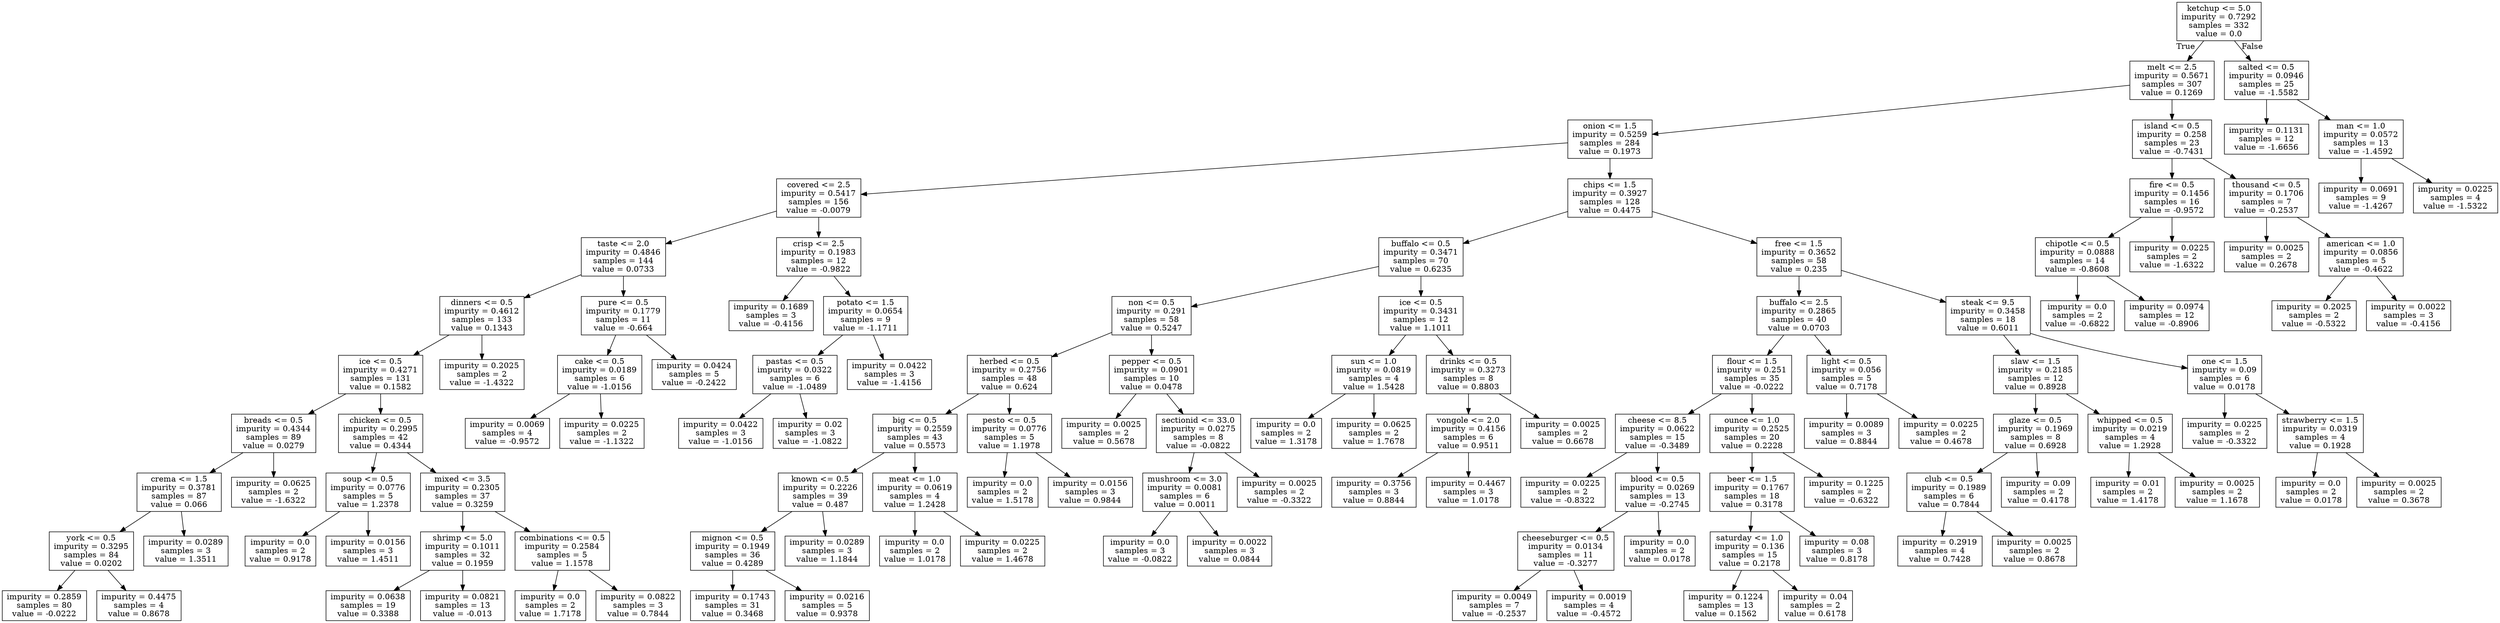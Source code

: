 digraph Tree {
node [shape=box] ;
0 [label="ketchup <= 5.0\nimpurity = 0.7292\nsamples = 332\nvalue = 0.0"] ;
1 [label="melt <= 2.5\nimpurity = 0.5671\nsamples = 307\nvalue = 0.1269"] ;
0 -> 1 [labeldistance=2.5, labelangle=45, headlabel="True"] ;
2 [label="onion <= 1.5\nimpurity = 0.5259\nsamples = 284\nvalue = 0.1973"] ;
1 -> 2 ;
3 [label="covered <= 2.5\nimpurity = 0.5417\nsamples = 156\nvalue = -0.0079"] ;
2 -> 3 ;
4 [label="taste <= 2.0\nimpurity = 0.4846\nsamples = 144\nvalue = 0.0733"] ;
3 -> 4 ;
5 [label="dinners <= 0.5\nimpurity = 0.4612\nsamples = 133\nvalue = 0.1343"] ;
4 -> 5 ;
6 [label="ice <= 0.5\nimpurity = 0.4271\nsamples = 131\nvalue = 0.1582"] ;
5 -> 6 ;
7 [label="breads <= 0.5\nimpurity = 0.4344\nsamples = 89\nvalue = 0.0279"] ;
6 -> 7 ;
8 [label="crema <= 1.5\nimpurity = 0.3781\nsamples = 87\nvalue = 0.066"] ;
7 -> 8 ;
9 [label="york <= 0.5\nimpurity = 0.3295\nsamples = 84\nvalue = 0.0202"] ;
8 -> 9 ;
10 [label="impurity = 0.2859\nsamples = 80\nvalue = -0.0222"] ;
9 -> 10 ;
11 [label="impurity = 0.4475\nsamples = 4\nvalue = 0.8678"] ;
9 -> 11 ;
12 [label="impurity = 0.0289\nsamples = 3\nvalue = 1.3511"] ;
8 -> 12 ;
13 [label="impurity = 0.0625\nsamples = 2\nvalue = -1.6322"] ;
7 -> 13 ;
14 [label="chicken <= 0.5\nimpurity = 0.2995\nsamples = 42\nvalue = 0.4344"] ;
6 -> 14 ;
15 [label="soup <= 0.5\nimpurity = 0.0776\nsamples = 5\nvalue = 1.2378"] ;
14 -> 15 ;
16 [label="impurity = 0.0\nsamples = 2\nvalue = 0.9178"] ;
15 -> 16 ;
17 [label="impurity = 0.0156\nsamples = 3\nvalue = 1.4511"] ;
15 -> 17 ;
18 [label="mixed <= 3.5\nimpurity = 0.2305\nsamples = 37\nvalue = 0.3259"] ;
14 -> 18 ;
19 [label="shrimp <= 5.0\nimpurity = 0.1011\nsamples = 32\nvalue = 0.1959"] ;
18 -> 19 ;
20 [label="impurity = 0.0638\nsamples = 19\nvalue = 0.3388"] ;
19 -> 20 ;
21 [label="impurity = 0.0821\nsamples = 13\nvalue = -0.013"] ;
19 -> 21 ;
22 [label="combinations <= 0.5\nimpurity = 0.2584\nsamples = 5\nvalue = 1.1578"] ;
18 -> 22 ;
23 [label="impurity = 0.0\nsamples = 2\nvalue = 1.7178"] ;
22 -> 23 ;
24 [label="impurity = 0.0822\nsamples = 3\nvalue = 0.7844"] ;
22 -> 24 ;
25 [label="impurity = 0.2025\nsamples = 2\nvalue = -1.4322"] ;
5 -> 25 ;
26 [label="pure <= 0.5\nimpurity = 0.1779\nsamples = 11\nvalue = -0.664"] ;
4 -> 26 ;
27 [label="cake <= 0.5\nimpurity = 0.0189\nsamples = 6\nvalue = -1.0156"] ;
26 -> 27 ;
28 [label="impurity = 0.0069\nsamples = 4\nvalue = -0.9572"] ;
27 -> 28 ;
29 [label="impurity = 0.0225\nsamples = 2\nvalue = -1.1322"] ;
27 -> 29 ;
30 [label="impurity = 0.0424\nsamples = 5\nvalue = -0.2422"] ;
26 -> 30 ;
31 [label="crisp <= 2.5\nimpurity = 0.1983\nsamples = 12\nvalue = -0.9822"] ;
3 -> 31 ;
32 [label="impurity = 0.1689\nsamples = 3\nvalue = -0.4156"] ;
31 -> 32 ;
33 [label="potato <= 1.5\nimpurity = 0.0654\nsamples = 9\nvalue = -1.1711"] ;
31 -> 33 ;
34 [label="pastas <= 0.5\nimpurity = 0.0322\nsamples = 6\nvalue = -1.0489"] ;
33 -> 34 ;
35 [label="impurity = 0.0422\nsamples = 3\nvalue = -1.0156"] ;
34 -> 35 ;
36 [label="impurity = 0.02\nsamples = 3\nvalue = -1.0822"] ;
34 -> 36 ;
37 [label="impurity = 0.0422\nsamples = 3\nvalue = -1.4156"] ;
33 -> 37 ;
38 [label="chips <= 1.5\nimpurity = 0.3927\nsamples = 128\nvalue = 0.4475"] ;
2 -> 38 ;
39 [label="buffalo <= 0.5\nimpurity = 0.3471\nsamples = 70\nvalue = 0.6235"] ;
38 -> 39 ;
40 [label="non <= 0.5\nimpurity = 0.291\nsamples = 58\nvalue = 0.5247"] ;
39 -> 40 ;
41 [label="herbed <= 0.5\nimpurity = 0.2756\nsamples = 48\nvalue = 0.624"] ;
40 -> 41 ;
42 [label="big <= 0.5\nimpurity = 0.2559\nsamples = 43\nvalue = 0.5573"] ;
41 -> 42 ;
43 [label="known <= 0.5\nimpurity = 0.2226\nsamples = 39\nvalue = 0.487"] ;
42 -> 43 ;
44 [label="mignon <= 0.5\nimpurity = 0.1949\nsamples = 36\nvalue = 0.4289"] ;
43 -> 44 ;
45 [label="impurity = 0.1743\nsamples = 31\nvalue = 0.3468"] ;
44 -> 45 ;
46 [label="impurity = 0.0216\nsamples = 5\nvalue = 0.9378"] ;
44 -> 46 ;
47 [label="impurity = 0.0289\nsamples = 3\nvalue = 1.1844"] ;
43 -> 47 ;
48 [label="meat <= 1.0\nimpurity = 0.0619\nsamples = 4\nvalue = 1.2428"] ;
42 -> 48 ;
49 [label="impurity = 0.0\nsamples = 2\nvalue = 1.0178"] ;
48 -> 49 ;
50 [label="impurity = 0.0225\nsamples = 2\nvalue = 1.4678"] ;
48 -> 50 ;
51 [label="pesto <= 0.5\nimpurity = 0.0776\nsamples = 5\nvalue = 1.1978"] ;
41 -> 51 ;
52 [label="impurity = 0.0\nsamples = 2\nvalue = 1.5178"] ;
51 -> 52 ;
53 [label="impurity = 0.0156\nsamples = 3\nvalue = 0.9844"] ;
51 -> 53 ;
54 [label="pepper <= 0.5\nimpurity = 0.0901\nsamples = 10\nvalue = 0.0478"] ;
40 -> 54 ;
55 [label="impurity = 0.0025\nsamples = 2\nvalue = 0.5678"] ;
54 -> 55 ;
56 [label="sectionid <= 33.0\nimpurity = 0.0275\nsamples = 8\nvalue = -0.0822"] ;
54 -> 56 ;
57 [label="mushroom <= 3.0\nimpurity = 0.0081\nsamples = 6\nvalue = 0.0011"] ;
56 -> 57 ;
58 [label="impurity = 0.0\nsamples = 3\nvalue = -0.0822"] ;
57 -> 58 ;
59 [label="impurity = 0.0022\nsamples = 3\nvalue = 0.0844"] ;
57 -> 59 ;
60 [label="impurity = 0.0025\nsamples = 2\nvalue = -0.3322"] ;
56 -> 60 ;
61 [label="ice <= 0.5\nimpurity = 0.3431\nsamples = 12\nvalue = 1.1011"] ;
39 -> 61 ;
62 [label="sun <= 1.0\nimpurity = 0.0819\nsamples = 4\nvalue = 1.5428"] ;
61 -> 62 ;
63 [label="impurity = 0.0\nsamples = 2\nvalue = 1.3178"] ;
62 -> 63 ;
64 [label="impurity = 0.0625\nsamples = 2\nvalue = 1.7678"] ;
62 -> 64 ;
65 [label="drinks <= 0.5\nimpurity = 0.3273\nsamples = 8\nvalue = 0.8803"] ;
61 -> 65 ;
66 [label="vongole <= 2.0\nimpurity = 0.4156\nsamples = 6\nvalue = 0.9511"] ;
65 -> 66 ;
67 [label="impurity = 0.3756\nsamples = 3\nvalue = 0.8844"] ;
66 -> 67 ;
68 [label="impurity = 0.4467\nsamples = 3\nvalue = 1.0178"] ;
66 -> 68 ;
69 [label="impurity = 0.0025\nsamples = 2\nvalue = 0.6678"] ;
65 -> 69 ;
70 [label="free <= 1.5\nimpurity = 0.3652\nsamples = 58\nvalue = 0.235"] ;
38 -> 70 ;
71 [label="buffalo <= 2.5\nimpurity = 0.2865\nsamples = 40\nvalue = 0.0703"] ;
70 -> 71 ;
72 [label="flour <= 1.5\nimpurity = 0.251\nsamples = 35\nvalue = -0.0222"] ;
71 -> 72 ;
73 [label="cheese <= 8.5\nimpurity = 0.0622\nsamples = 15\nvalue = -0.3489"] ;
72 -> 73 ;
74 [label="impurity = 0.0225\nsamples = 2\nvalue = -0.8322"] ;
73 -> 74 ;
75 [label="blood <= 0.5\nimpurity = 0.0269\nsamples = 13\nvalue = -0.2745"] ;
73 -> 75 ;
76 [label="cheeseburger <= 0.5\nimpurity = 0.0134\nsamples = 11\nvalue = -0.3277"] ;
75 -> 76 ;
77 [label="impurity = 0.0049\nsamples = 7\nvalue = -0.2537"] ;
76 -> 77 ;
78 [label="impurity = 0.0019\nsamples = 4\nvalue = -0.4572"] ;
76 -> 78 ;
79 [label="impurity = 0.0\nsamples = 2\nvalue = 0.0178"] ;
75 -> 79 ;
80 [label="ounce <= 1.0\nimpurity = 0.2525\nsamples = 20\nvalue = 0.2228"] ;
72 -> 80 ;
81 [label="beer <= 1.5\nimpurity = 0.1767\nsamples = 18\nvalue = 0.3178"] ;
80 -> 81 ;
82 [label="saturday <= 1.0\nimpurity = 0.136\nsamples = 15\nvalue = 0.2178"] ;
81 -> 82 ;
83 [label="impurity = 0.1224\nsamples = 13\nvalue = 0.1562"] ;
82 -> 83 ;
84 [label="impurity = 0.04\nsamples = 2\nvalue = 0.6178"] ;
82 -> 84 ;
85 [label="impurity = 0.08\nsamples = 3\nvalue = 0.8178"] ;
81 -> 85 ;
86 [label="impurity = 0.1225\nsamples = 2\nvalue = -0.6322"] ;
80 -> 86 ;
87 [label="light <= 0.5\nimpurity = 0.056\nsamples = 5\nvalue = 0.7178"] ;
71 -> 87 ;
88 [label="impurity = 0.0089\nsamples = 3\nvalue = 0.8844"] ;
87 -> 88 ;
89 [label="impurity = 0.0225\nsamples = 2\nvalue = 0.4678"] ;
87 -> 89 ;
90 [label="steak <= 9.5\nimpurity = 0.3458\nsamples = 18\nvalue = 0.6011"] ;
70 -> 90 ;
91 [label="slaw <= 1.5\nimpurity = 0.2185\nsamples = 12\nvalue = 0.8928"] ;
90 -> 91 ;
92 [label="glaze <= 0.5\nimpurity = 0.1969\nsamples = 8\nvalue = 0.6928"] ;
91 -> 92 ;
93 [label="club <= 0.5\nimpurity = 0.1989\nsamples = 6\nvalue = 0.7844"] ;
92 -> 93 ;
94 [label="impurity = 0.2919\nsamples = 4\nvalue = 0.7428"] ;
93 -> 94 ;
95 [label="impurity = 0.0025\nsamples = 2\nvalue = 0.8678"] ;
93 -> 95 ;
96 [label="impurity = 0.09\nsamples = 2\nvalue = 0.4178"] ;
92 -> 96 ;
97 [label="whipped <= 0.5\nimpurity = 0.0219\nsamples = 4\nvalue = 1.2928"] ;
91 -> 97 ;
98 [label="impurity = 0.01\nsamples = 2\nvalue = 1.4178"] ;
97 -> 98 ;
99 [label="impurity = 0.0025\nsamples = 2\nvalue = 1.1678"] ;
97 -> 99 ;
100 [label="one <= 1.5\nimpurity = 0.09\nsamples = 6\nvalue = 0.0178"] ;
90 -> 100 ;
101 [label="impurity = 0.0225\nsamples = 2\nvalue = -0.3322"] ;
100 -> 101 ;
102 [label="strawberry <= 1.5\nimpurity = 0.0319\nsamples = 4\nvalue = 0.1928"] ;
100 -> 102 ;
103 [label="impurity = 0.0\nsamples = 2\nvalue = 0.0178"] ;
102 -> 103 ;
104 [label="impurity = 0.0025\nsamples = 2\nvalue = 0.3678"] ;
102 -> 104 ;
105 [label="island <= 0.5\nimpurity = 0.258\nsamples = 23\nvalue = -0.7431"] ;
1 -> 105 ;
106 [label="fire <= 0.5\nimpurity = 0.1456\nsamples = 16\nvalue = -0.9572"] ;
105 -> 106 ;
107 [label="chipotle <= 0.5\nimpurity = 0.0888\nsamples = 14\nvalue = -0.8608"] ;
106 -> 107 ;
108 [label="impurity = 0.0\nsamples = 2\nvalue = -0.6822"] ;
107 -> 108 ;
109 [label="impurity = 0.0974\nsamples = 12\nvalue = -0.8906"] ;
107 -> 109 ;
110 [label="impurity = 0.0225\nsamples = 2\nvalue = -1.6322"] ;
106 -> 110 ;
111 [label="thousand <= 0.5\nimpurity = 0.1706\nsamples = 7\nvalue = -0.2537"] ;
105 -> 111 ;
112 [label="impurity = 0.0025\nsamples = 2\nvalue = 0.2678"] ;
111 -> 112 ;
113 [label="american <= 1.0\nimpurity = 0.0856\nsamples = 5\nvalue = -0.4622"] ;
111 -> 113 ;
114 [label="impurity = 0.2025\nsamples = 2\nvalue = -0.5322"] ;
113 -> 114 ;
115 [label="impurity = 0.0022\nsamples = 3\nvalue = -0.4156"] ;
113 -> 115 ;
116 [label="salted <= 0.5\nimpurity = 0.0946\nsamples = 25\nvalue = -1.5582"] ;
0 -> 116 [labeldistance=2.5, labelangle=-45, headlabel="False"] ;
117 [label="impurity = 0.1131\nsamples = 12\nvalue = -1.6656"] ;
116 -> 117 ;
118 [label="man <= 1.0\nimpurity = 0.0572\nsamples = 13\nvalue = -1.4592"] ;
116 -> 118 ;
119 [label="impurity = 0.0691\nsamples = 9\nvalue = -1.4267"] ;
118 -> 119 ;
120 [label="impurity = 0.0225\nsamples = 4\nvalue = -1.5322"] ;
118 -> 120 ;
}
